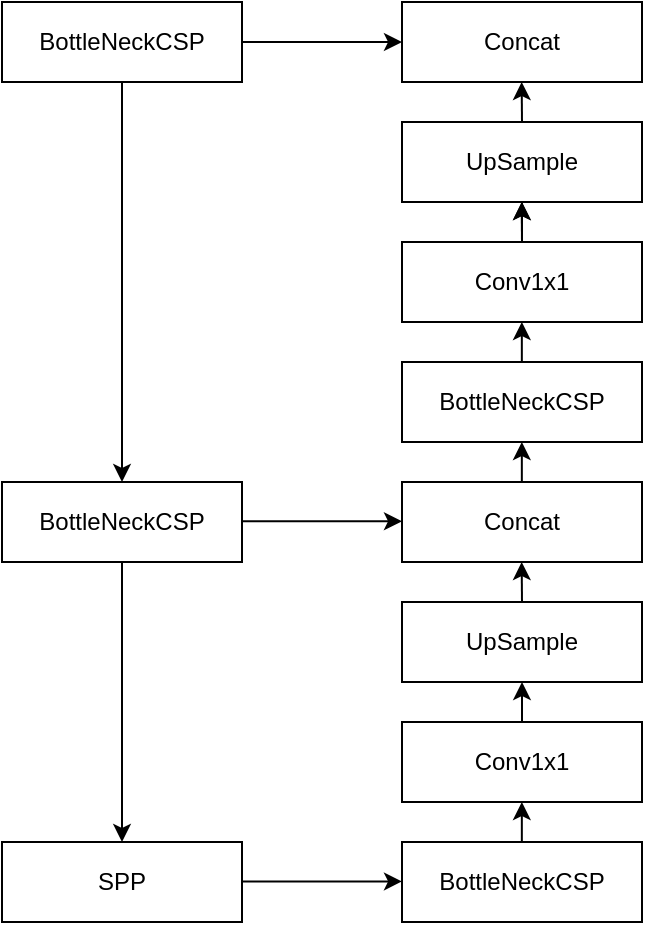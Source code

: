 <mxfile version="26.0.2">
  <diagram name="Page-1" id="G8kShVRum3qyttD_QA6k">
    <mxGraphModel dx="1374" dy="793" grid="1" gridSize="10" guides="1" tooltips="1" connect="1" arrows="1" fold="1" page="1" pageScale="1" pageWidth="10000" pageHeight="10000" math="0" shadow="0">
      <root>
        <mxCell id="0" />
        <mxCell id="1" parent="0" />
        <mxCell id="0eR2FXK2dG4zr-ykCBvd-1" value="BottleNeckCSP" style="rounded=0;whiteSpace=wrap;html=1;" vertex="1" parent="1">
          <mxGeometry x="720" y="360" width="120" height="40" as="geometry" />
        </mxCell>
        <mxCell id="0eR2FXK2dG4zr-ykCBvd-2" value="BottleNeckCSP" style="rounded=0;whiteSpace=wrap;html=1;" vertex="1" parent="1">
          <mxGeometry x="720" y="600" width="120" height="40" as="geometry" />
        </mxCell>
        <mxCell id="0eR2FXK2dG4zr-ykCBvd-3" value="" style="endArrow=classic;html=1;rounded=0;exitX=0.5;exitY=1;exitDx=0;exitDy=0;" edge="1" parent="1" source="0eR2FXK2dG4zr-ykCBvd-1" target="0eR2FXK2dG4zr-ykCBvd-2">
          <mxGeometry width="50" height="50" relative="1" as="geometry">
            <mxPoint x="960" y="520" as="sourcePoint" />
            <mxPoint x="1010" y="470" as="targetPoint" />
          </mxGeometry>
        </mxCell>
        <mxCell id="0eR2FXK2dG4zr-ykCBvd-4" value="" style="endArrow=classic;html=1;rounded=0;exitX=1;exitY=0.5;exitDx=0;exitDy=0;" edge="1" parent="1" source="0eR2FXK2dG4zr-ykCBvd-1">
          <mxGeometry width="50" height="50" relative="1" as="geometry">
            <mxPoint x="960" y="520" as="sourcePoint" />
            <mxPoint x="920" y="380" as="targetPoint" />
          </mxGeometry>
        </mxCell>
        <mxCell id="0eR2FXK2dG4zr-ykCBvd-5" value="Concat" style="rounded=0;whiteSpace=wrap;html=1;" vertex="1" parent="1">
          <mxGeometry x="920" y="360" width="120" height="40" as="geometry" />
        </mxCell>
        <mxCell id="0eR2FXK2dG4zr-ykCBvd-6" value="" style="endArrow=classic;html=1;rounded=0;" edge="1" parent="1">
          <mxGeometry width="50" height="50" relative="1" as="geometry">
            <mxPoint x="980" y="420" as="sourcePoint" />
            <mxPoint x="979.83" y="400" as="targetPoint" />
          </mxGeometry>
        </mxCell>
        <mxCell id="0eR2FXK2dG4zr-ykCBvd-7" value="UpSample" style="rounded=0;whiteSpace=wrap;html=1;" vertex="1" parent="1">
          <mxGeometry x="920" y="420" width="120" height="40" as="geometry" />
        </mxCell>
        <mxCell id="0eR2FXK2dG4zr-ykCBvd-8" value="" style="endArrow=classic;html=1;rounded=0;" edge="1" parent="1">
          <mxGeometry width="50" height="50" relative="1" as="geometry">
            <mxPoint x="980" y="480" as="sourcePoint" />
            <mxPoint x="979.83" y="460" as="targetPoint" />
          </mxGeometry>
        </mxCell>
        <mxCell id="0eR2FXK2dG4zr-ykCBvd-10" value="" style="edgeStyle=orthogonalEdgeStyle;rounded=0;orthogonalLoop=1;jettySize=auto;html=1;" edge="1" parent="1" source="0eR2FXK2dG4zr-ykCBvd-9" target="0eR2FXK2dG4zr-ykCBvd-7">
          <mxGeometry relative="1" as="geometry" />
        </mxCell>
        <mxCell id="0eR2FXK2dG4zr-ykCBvd-9" value="Conv1x1" style="rounded=0;whiteSpace=wrap;html=1;" vertex="1" parent="1">
          <mxGeometry x="920" y="480" width="120" height="40" as="geometry" />
        </mxCell>
        <mxCell id="0eR2FXK2dG4zr-ykCBvd-11" value="" style="edgeStyle=orthogonalEdgeStyle;rounded=0;orthogonalLoop=1;jettySize=auto;html=1;" edge="1" parent="1">
          <mxGeometry relative="1" as="geometry">
            <mxPoint x="979.92" y="540" as="sourcePoint" />
            <mxPoint x="979.92" y="520" as="targetPoint" />
          </mxGeometry>
        </mxCell>
        <mxCell id="0eR2FXK2dG4zr-ykCBvd-12" value="BottleNeckCSP" style="rounded=0;whiteSpace=wrap;html=1;" vertex="1" parent="1">
          <mxGeometry x="920" y="540" width="120" height="40" as="geometry" />
        </mxCell>
        <mxCell id="0eR2FXK2dG4zr-ykCBvd-13" value="Concat" style="rounded=0;whiteSpace=wrap;html=1;" vertex="1" parent="1">
          <mxGeometry x="920" y="600" width="120" height="40" as="geometry" />
        </mxCell>
        <mxCell id="0eR2FXK2dG4zr-ykCBvd-14" value="" style="edgeStyle=orthogonalEdgeStyle;rounded=0;orthogonalLoop=1;jettySize=auto;html=1;" edge="1" parent="1">
          <mxGeometry relative="1" as="geometry">
            <mxPoint x="979.92" y="600" as="sourcePoint" />
            <mxPoint x="979.92" y="580" as="targetPoint" />
          </mxGeometry>
        </mxCell>
        <mxCell id="0eR2FXK2dG4zr-ykCBvd-15" value="" style="endArrow=classic;html=1;rounded=0;exitX=1;exitY=0.5;exitDx=0;exitDy=0;" edge="1" parent="1">
          <mxGeometry width="50" height="50" relative="1" as="geometry">
            <mxPoint x="840" y="619.66" as="sourcePoint" />
            <mxPoint x="920" y="619.66" as="targetPoint" />
          </mxGeometry>
        </mxCell>
        <mxCell id="0eR2FXK2dG4zr-ykCBvd-16" value="" style="endArrow=classic;html=1;rounded=0;" edge="1" parent="1">
          <mxGeometry width="50" height="50" relative="1" as="geometry">
            <mxPoint x="980" y="660" as="sourcePoint" />
            <mxPoint x="979.83" y="640" as="targetPoint" />
          </mxGeometry>
        </mxCell>
        <mxCell id="0eR2FXK2dG4zr-ykCBvd-17" value="UpSample" style="rounded=0;whiteSpace=wrap;html=1;" vertex="1" parent="1">
          <mxGeometry x="920" y="660" width="120" height="40" as="geometry" />
        </mxCell>
        <mxCell id="0eR2FXK2dG4zr-ykCBvd-18" value="" style="edgeStyle=orthogonalEdgeStyle;rounded=0;orthogonalLoop=1;jettySize=auto;html=1;" edge="1" parent="1" source="0eR2FXK2dG4zr-ykCBvd-19">
          <mxGeometry relative="1" as="geometry">
            <mxPoint x="980" y="700" as="targetPoint" />
          </mxGeometry>
        </mxCell>
        <mxCell id="0eR2FXK2dG4zr-ykCBvd-19" value="Conv1x1" style="rounded=0;whiteSpace=wrap;html=1;" vertex="1" parent="1">
          <mxGeometry x="920" y="720" width="120" height="40" as="geometry" />
        </mxCell>
        <mxCell id="0eR2FXK2dG4zr-ykCBvd-20" value="" style="edgeStyle=orthogonalEdgeStyle;rounded=0;orthogonalLoop=1;jettySize=auto;html=1;" edge="1" parent="1">
          <mxGeometry relative="1" as="geometry">
            <mxPoint x="979.92" y="780" as="sourcePoint" />
            <mxPoint x="979.92" y="760" as="targetPoint" />
          </mxGeometry>
        </mxCell>
        <mxCell id="0eR2FXK2dG4zr-ykCBvd-21" value="BottleNeckCSP" style="rounded=0;whiteSpace=wrap;html=1;" vertex="1" parent="1">
          <mxGeometry x="920" y="780" width="120" height="40" as="geometry" />
        </mxCell>
        <mxCell id="0eR2FXK2dG4zr-ykCBvd-22" value="" style="endArrow=classic;html=1;rounded=0;exitX=0.5;exitY=1;exitDx=0;exitDy=0;" edge="1" parent="1" source="0eR2FXK2dG4zr-ykCBvd-2">
          <mxGeometry width="50" height="50" relative="1" as="geometry">
            <mxPoint x="870" y="710" as="sourcePoint" />
            <mxPoint x="780" y="780" as="targetPoint" />
          </mxGeometry>
        </mxCell>
        <mxCell id="0eR2FXK2dG4zr-ykCBvd-23" value="SPP" style="rounded=0;whiteSpace=wrap;html=1;" vertex="1" parent="1">
          <mxGeometry x="720" y="780" width="120" height="40" as="geometry" />
        </mxCell>
        <mxCell id="0eR2FXK2dG4zr-ykCBvd-24" value="" style="endArrow=classic;html=1;rounded=0;exitX=1;exitY=0.5;exitDx=0;exitDy=0;" edge="1" parent="1">
          <mxGeometry width="50" height="50" relative="1" as="geometry">
            <mxPoint x="840" y="799.71" as="sourcePoint" />
            <mxPoint x="920" y="799.71" as="targetPoint" />
          </mxGeometry>
        </mxCell>
      </root>
    </mxGraphModel>
  </diagram>
</mxfile>
